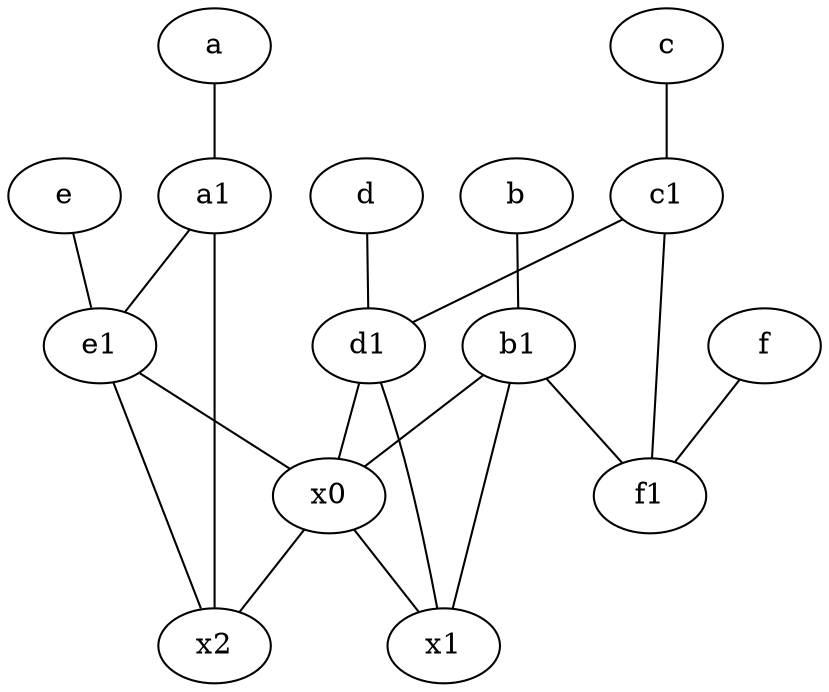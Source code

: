 graph {
	node [labelfontsize=50]
	x1 [labelfontsize=50]
	a [labelfontsize=50 pos="8,2!"]
	d1 [labelfontsize=50 pos="3,5!"]
	d [labelfontsize=50 pos="2,5!"]
	c1 [labelfontsize=50 pos="4.5,3!"]
	e [labelfontsize=50 pos="7,9!"]
	f1 [labelfontsize=50 pos="3,8!"]
	b [labelfontsize=50 pos="10,4!"]
	x0 [labelfontsize=50]
	c [labelfontsize=50 pos="4.5,2!"]
	e1 [labelfontsize=50 pos="7,7!"]
	b1 [labelfontsize=50 pos="9,4!"]
	x2 [labelfontsize=50]
	f [labelfontsize=50 pos="3,9!"]
	a1 [labelfontsize=50 pos="8,3!"]
	e -- e1
	b1 -- x0
	b1 -- f1
	d -- d1
	a -- a1
	d1 -- x1
	c1 -- d1
	b1 -- x1
	b -- b1
	e1 -- x2
	a1 -- e1
	c1 -- f1
	d1 -- x0
	a1 -- x2
	f -- f1
	x0 -- x2
	c -- c1
	x0 -- x1
	e1 -- x0
}

